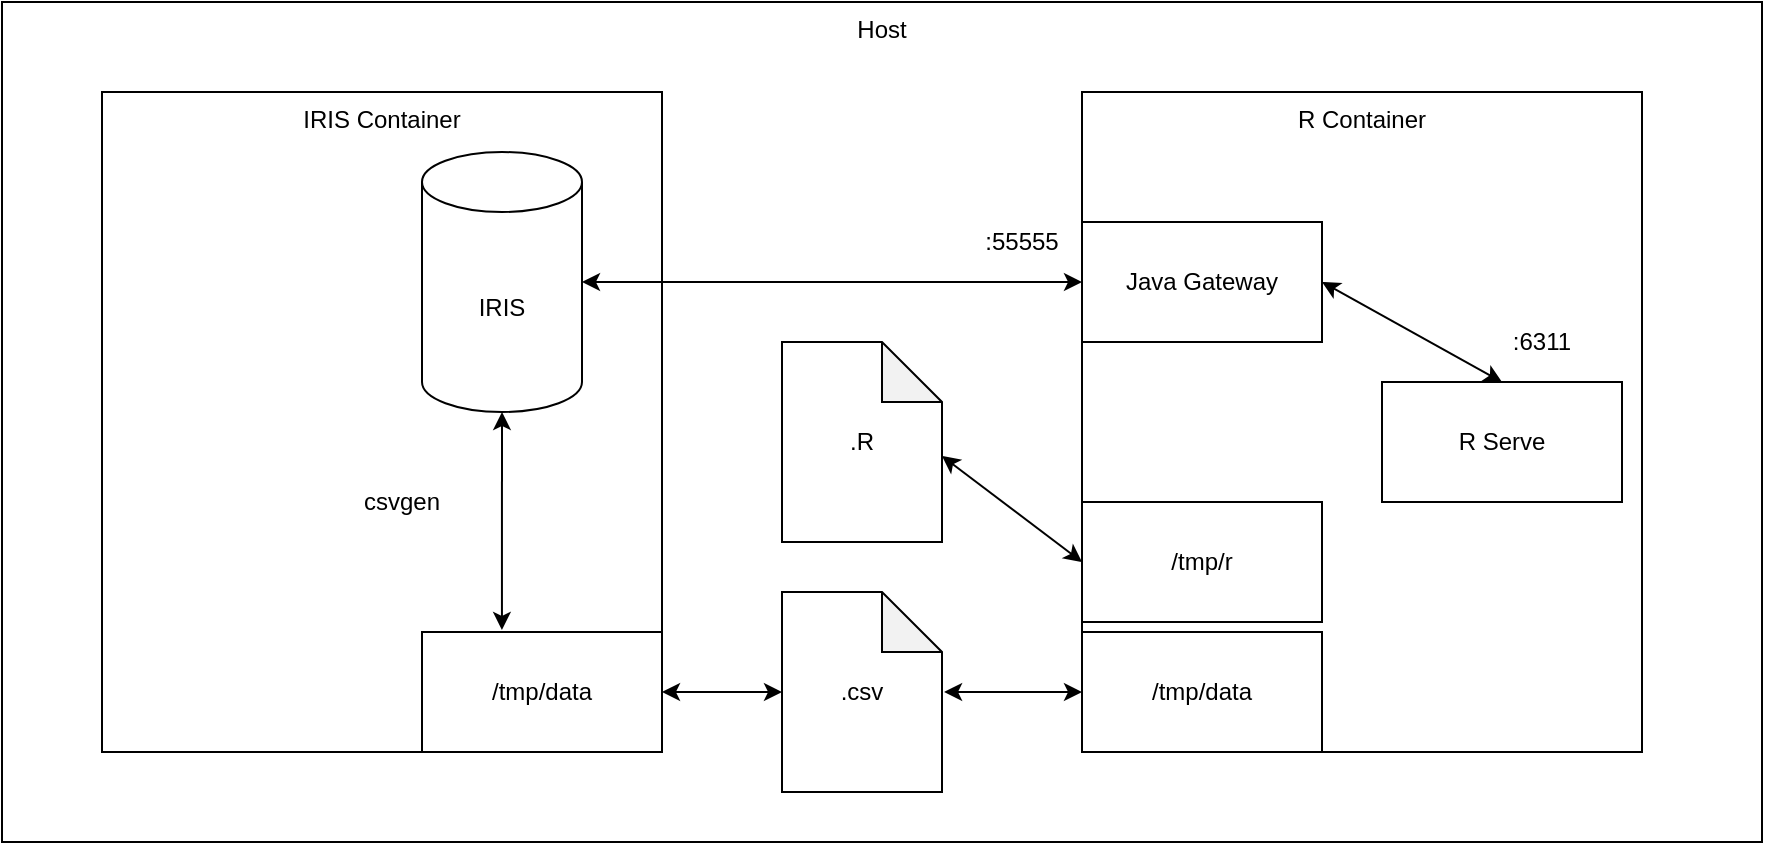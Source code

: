 <mxfile version="14.6.13" type="device"><diagram id="-rPuTZpko2HohHnSX0vN" name="Page-1"><mxGraphModel dx="1106" dy="822" grid="1" gridSize="10" guides="1" tooltips="1" connect="1" arrows="1" fold="1" page="1" pageScale="1" pageWidth="1169" pageHeight="827" math="0" shadow="0"><root><mxCell id="0"/><mxCell id="1" parent="0"/><mxCell id="Kamom5wmxN3lyIA9JKNw-3" value="Host" style="rounded=0;whiteSpace=wrap;html=1;verticalAlign=top;" vertex="1" parent="1"><mxGeometry x="140" y="140" width="880" height="420" as="geometry"/></mxCell><mxCell id="Kamom5wmxN3lyIA9JKNw-1" value="IRIS Container" style="rounded=0;whiteSpace=wrap;html=1;verticalAlign=top;" vertex="1" parent="1"><mxGeometry x="190" y="185" width="280" height="330" as="geometry"/></mxCell><mxCell id="Kamom5wmxN3lyIA9JKNw-2" value="R Container" style="rounded=0;whiteSpace=wrap;html=1;verticalAlign=top;" vertex="1" parent="1"><mxGeometry x="680" y="185" width="280" height="330" as="geometry"/></mxCell><mxCell id="Kamom5wmxN3lyIA9JKNw-4" value="Java Gateway" style="rounded=0;whiteSpace=wrap;html=1;" vertex="1" parent="1"><mxGeometry x="680" y="250" width="120" height="60" as="geometry"/></mxCell><mxCell id="Kamom5wmxN3lyIA9JKNw-5" value="R Serve" style="rounded=0;whiteSpace=wrap;html=1;" vertex="1" parent="1"><mxGeometry x="830" y="330" width="120" height="60" as="geometry"/></mxCell><mxCell id="Kamom5wmxN3lyIA9JKNw-6" value=".csv" style="shape=note;whiteSpace=wrap;html=1;backgroundOutline=1;darkOpacity=0.05;" vertex="1" parent="1"><mxGeometry x="530" y="435" width="80" height="100" as="geometry"/></mxCell><mxCell id="Kamom5wmxN3lyIA9JKNw-7" value="/tmp/data" style="rounded=0;whiteSpace=wrap;html=1;" vertex="1" parent="1"><mxGeometry x="680" y="455" width="120" height="60" as="geometry"/></mxCell><mxCell id="Kamom5wmxN3lyIA9JKNw-8" value="/tmp/data" style="rounded=0;whiteSpace=wrap;html=1;" vertex="1" parent="1"><mxGeometry x="350" y="455" width="120" height="60" as="geometry"/></mxCell><mxCell id="Kamom5wmxN3lyIA9JKNw-9" value="" style="endArrow=classic;startArrow=classic;html=1;entryX=0;entryY=0.5;entryDx=0;entryDy=0;entryPerimeter=0;exitX=1;exitY=0.5;exitDx=0;exitDy=0;" edge="1" parent="1" source="Kamom5wmxN3lyIA9JKNw-8" target="Kamom5wmxN3lyIA9JKNw-6"><mxGeometry width="50" height="50" relative="1" as="geometry"><mxPoint x="460" y="570" as="sourcePoint"/><mxPoint x="510" y="520" as="targetPoint"/></mxGeometry></mxCell><mxCell id="Kamom5wmxN3lyIA9JKNw-10" value="" style="endArrow=classic;startArrow=classic;html=1;entryX=0;entryY=0.5;entryDx=0;entryDy=0;exitX=1.013;exitY=0.5;exitDx=0;exitDy=0;exitPerimeter=0;" edge="1" parent="1" source="Kamom5wmxN3lyIA9JKNw-6" target="Kamom5wmxN3lyIA9JKNw-7"><mxGeometry width="50" height="50" relative="1" as="geometry"><mxPoint x="610" y="515" as="sourcePoint"/><mxPoint x="670" y="550" as="targetPoint"/></mxGeometry></mxCell><mxCell id="Kamom5wmxN3lyIA9JKNw-11" value="IRIS" style="shape=cylinder3;whiteSpace=wrap;html=1;boundedLbl=1;backgroundOutline=1;size=15;" vertex="1" parent="1"><mxGeometry x="350" y="215" width="80" height="130" as="geometry"/></mxCell><mxCell id="Kamom5wmxN3lyIA9JKNw-12" value="" style="endArrow=classic;startArrow=classic;html=1;exitX=1;exitY=0.5;exitDx=0;exitDy=0;exitPerimeter=0;" edge="1" parent="1" source="Kamom5wmxN3lyIA9JKNw-11" target="Kamom5wmxN3lyIA9JKNw-4"><mxGeometry width="50" height="50" relative="1" as="geometry"><mxPoint x="430" y="290" as="sourcePoint"/><mxPoint x="480" y="240" as="targetPoint"/></mxGeometry></mxCell><mxCell id="Kamom5wmxN3lyIA9JKNw-13" value="" style="endArrow=classic;startArrow=classic;html=1;exitX=0.5;exitY=0;exitDx=0;exitDy=0;entryX=1;entryY=0.5;entryDx=0;entryDy=0;" edge="1" parent="1" source="Kamom5wmxN3lyIA9JKNw-5" target="Kamom5wmxN3lyIA9JKNw-4"><mxGeometry width="50" height="50" relative="1" as="geometry"><mxPoint x="690" y="360" as="sourcePoint"/><mxPoint x="740" y="310" as="targetPoint"/></mxGeometry></mxCell><mxCell id="Kamom5wmxN3lyIA9JKNw-14" value="/tmp/r" style="rounded=0;whiteSpace=wrap;html=1;" vertex="1" parent="1"><mxGeometry x="680" y="390" width="120" height="60" as="geometry"/></mxCell><mxCell id="Kamom5wmxN3lyIA9JKNw-15" value=".R" style="shape=note;whiteSpace=wrap;html=1;backgroundOutline=1;darkOpacity=0.05;" vertex="1" parent="1"><mxGeometry x="530" y="310" width="80" height="100" as="geometry"/></mxCell><mxCell id="Kamom5wmxN3lyIA9JKNw-16" value="" style="endArrow=classic;startArrow=classic;html=1;exitX=0;exitY=0.5;exitDx=0;exitDy=0;exitPerimeter=0;entryX=1;entryY=0.57;entryDx=0;entryDy=0;entryPerimeter=0;" edge="1" parent="1" source="Kamom5wmxN3lyIA9JKNw-14" target="Kamom5wmxN3lyIA9JKNw-15"><mxGeometry width="50" height="50" relative="1" as="geometry"><mxPoint x="540" y="450" as="sourcePoint"/><mxPoint x="590" y="400" as="targetPoint"/></mxGeometry></mxCell><mxCell id="Kamom5wmxN3lyIA9JKNw-17" value=":55555" style="text;html=1;strokeColor=none;fillColor=none;align=center;verticalAlign=middle;whiteSpace=wrap;rounded=0;" vertex="1" parent="1"><mxGeometry x="630" y="250" width="40" height="20" as="geometry"/></mxCell><mxCell id="Kamom5wmxN3lyIA9JKNw-18" value=":6311" style="text;html=1;strokeColor=none;fillColor=none;align=center;verticalAlign=middle;whiteSpace=wrap;rounded=0;" vertex="1" parent="1"><mxGeometry x="890" y="300" width="40" height="20" as="geometry"/></mxCell><mxCell id="Kamom5wmxN3lyIA9JKNw-19" value="" style="endArrow=classic;startArrow=classic;html=1;exitX=0.333;exitY=-0.017;exitDx=0;exitDy=0;exitPerimeter=0;" edge="1" parent="1" source="Kamom5wmxN3lyIA9JKNw-8"><mxGeometry width="50" height="50" relative="1" as="geometry"><mxPoint x="340" y="395" as="sourcePoint"/><mxPoint x="390" y="345" as="targetPoint"/></mxGeometry></mxCell><mxCell id="Kamom5wmxN3lyIA9JKNw-20" value="csvgen" style="text;html=1;strokeColor=none;fillColor=none;align=center;verticalAlign=middle;whiteSpace=wrap;rounded=0;" vertex="1" parent="1"><mxGeometry x="320" y="380" width="40" height="20" as="geometry"/></mxCell></root></mxGraphModel></diagram></mxfile>